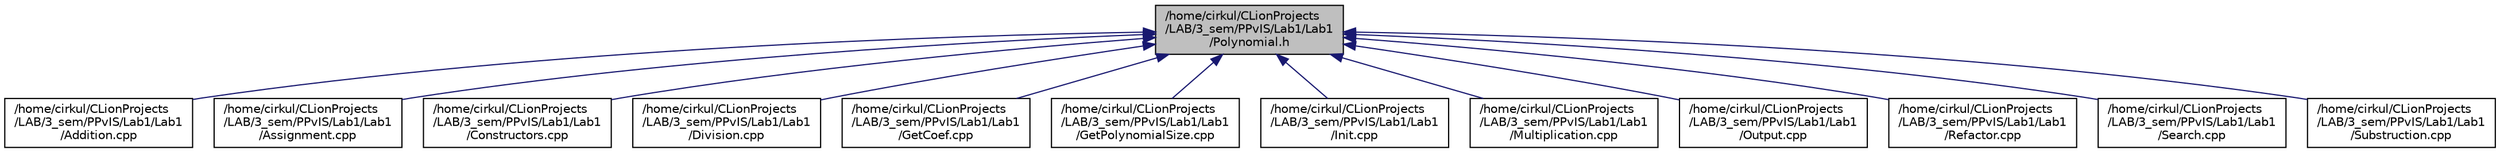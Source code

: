digraph "/home/cirkul/CLionProjects/LAB/3_sem/PPvIS/Lab1/Lab1/Polynomial.h"
{
 // LATEX_PDF_SIZE
  edge [fontname="Helvetica",fontsize="10",labelfontname="Helvetica",labelfontsize="10"];
  node [fontname="Helvetica",fontsize="10",shape=record];
  Node1 [label="/home/cirkul/CLionProjects\l/LAB/3_sem/PPvIS/Lab1/Lab1\l/Polynomial.h",height=0.2,width=0.4,color="black", fillcolor="grey75", style="filled", fontcolor="black",tooltip="Заголовочный файл с описанием класса многочлен"];
  Node1 -> Node2 [dir="back",color="midnightblue",fontsize="10",style="solid",fontname="Helvetica"];
  Node2 [label="/home/cirkul/CLionProjects\l/LAB/3_sem/PPvIS/Lab1/Lab1\l/Addition.cpp",height=0.2,width=0.4,color="black", fillcolor="white", style="filled",URL="$Addition_8cpp.html",tooltip="Перегруженные методы + и +=."];
  Node1 -> Node3 [dir="back",color="midnightblue",fontsize="10",style="solid",fontname="Helvetica"];
  Node3 [label="/home/cirkul/CLionProjects\l/LAB/3_sem/PPvIS/Lab1/Lab1\l/Assignment.cpp",height=0.2,width=0.4,color="black", fillcolor="white", style="filled",URL="$Assignment_8cpp.html",tooltip="Перегруженый оператор ()"];
  Node1 -> Node4 [dir="back",color="midnightblue",fontsize="10",style="solid",fontname="Helvetica"];
  Node4 [label="/home/cirkul/CLionProjects\l/LAB/3_sem/PPvIS/Lab1/Lab1\l/Constructors.cpp",height=0.2,width=0.4,color="black", fillcolor="white", style="filled",URL="$Constructors_8cpp.html",tooltip=" "];
  Node1 -> Node5 [dir="back",color="midnightblue",fontsize="10",style="solid",fontname="Helvetica"];
  Node5 [label="/home/cirkul/CLionProjects\l/LAB/3_sem/PPvIS/Lab1/Lab1\l/Division.cpp",height=0.2,width=0.4,color="black", fillcolor="white", style="filled",URL="$Division_8cpp.html",tooltip="Перегруженные операторы / и /=."];
  Node1 -> Node6 [dir="back",color="midnightblue",fontsize="10",style="solid",fontname="Helvetica"];
  Node6 [label="/home/cirkul/CLionProjects\l/LAB/3_sem/PPvIS/Lab1/Lab1\l/GetCoef.cpp",height=0.2,width=0.4,color="black", fillcolor="white", style="filled",URL="$GetCoef_8cpp.html",tooltip="Метод получения коэффициента по заданному индексу"];
  Node1 -> Node7 [dir="back",color="midnightblue",fontsize="10",style="solid",fontname="Helvetica"];
  Node7 [label="/home/cirkul/CLionProjects\l/LAB/3_sem/PPvIS/Lab1/Lab1\l/GetPolynomialSize.cpp",height=0.2,width=0.4,color="black", fillcolor="white", style="filled",URL="$GetPolynomialSize_8cpp.html",tooltip="Метод получения количества членов многочлена"];
  Node1 -> Node8 [dir="back",color="midnightblue",fontsize="10",style="solid",fontname="Helvetica"];
  Node8 [label="/home/cirkul/CLionProjects\l/LAB/3_sem/PPvIS/Lab1/Lab1\l/Init.cpp",height=0.2,width=0.4,color="black", fillcolor="white", style="filled",URL="$Init_8cpp.html",tooltip="Приватный метод, инициализирующий объект класса"];
  Node1 -> Node9 [dir="back",color="midnightblue",fontsize="10",style="solid",fontname="Helvetica"];
  Node9 [label="/home/cirkul/CLionProjects\l/LAB/3_sem/PPvIS/Lab1/Lab1\l/Multiplication.cpp",height=0.2,width=0.4,color="black", fillcolor="white", style="filled",URL="$Multiplication_8cpp.html",tooltip="Перегруженные методы * и *=."];
  Node1 -> Node10 [dir="back",color="midnightblue",fontsize="10",style="solid",fontname="Helvetica"];
  Node10 [label="/home/cirkul/CLionProjects\l/LAB/3_sem/PPvIS/Lab1/Lab1\l/Output.cpp",height=0.2,width=0.4,color="black", fillcolor="white", style="filled",URL="$Output_8cpp.html",tooltip=" "];
  Node1 -> Node11 [dir="back",color="midnightblue",fontsize="10",style="solid",fontname="Helvetica"];
  Node11 [label="/home/cirkul/CLionProjects\l/LAB/3_sem/PPvIS/Lab1/Lab1\l/Refactor.cpp",height=0.2,width=0.4,color="black", fillcolor="white", style="filled",URL="$Refactor_8cpp.html",tooltip="Приватный метод преобразования объекта класса"];
  Node1 -> Node12 [dir="back",color="midnightblue",fontsize="10",style="solid",fontname="Helvetica"];
  Node12 [label="/home/cirkul/CLionProjects\l/LAB/3_sem/PPvIS/Lab1/Lab1\l/Search.cpp",height=0.2,width=0.4,color="black", fillcolor="white", style="filled",URL="$Search_8cpp.html",tooltip="Перегруженный метод []."];
  Node1 -> Node13 [dir="back",color="midnightblue",fontsize="10",style="solid",fontname="Helvetica"];
  Node13 [label="/home/cirkul/CLionProjects\l/LAB/3_sem/PPvIS/Lab1/Lab1\l/Substruction.cpp",height=0.2,width=0.4,color="black", fillcolor="white", style="filled",URL="$Substruction_8cpp.html",tooltip="Перегруженные методы + и +=."];
}
